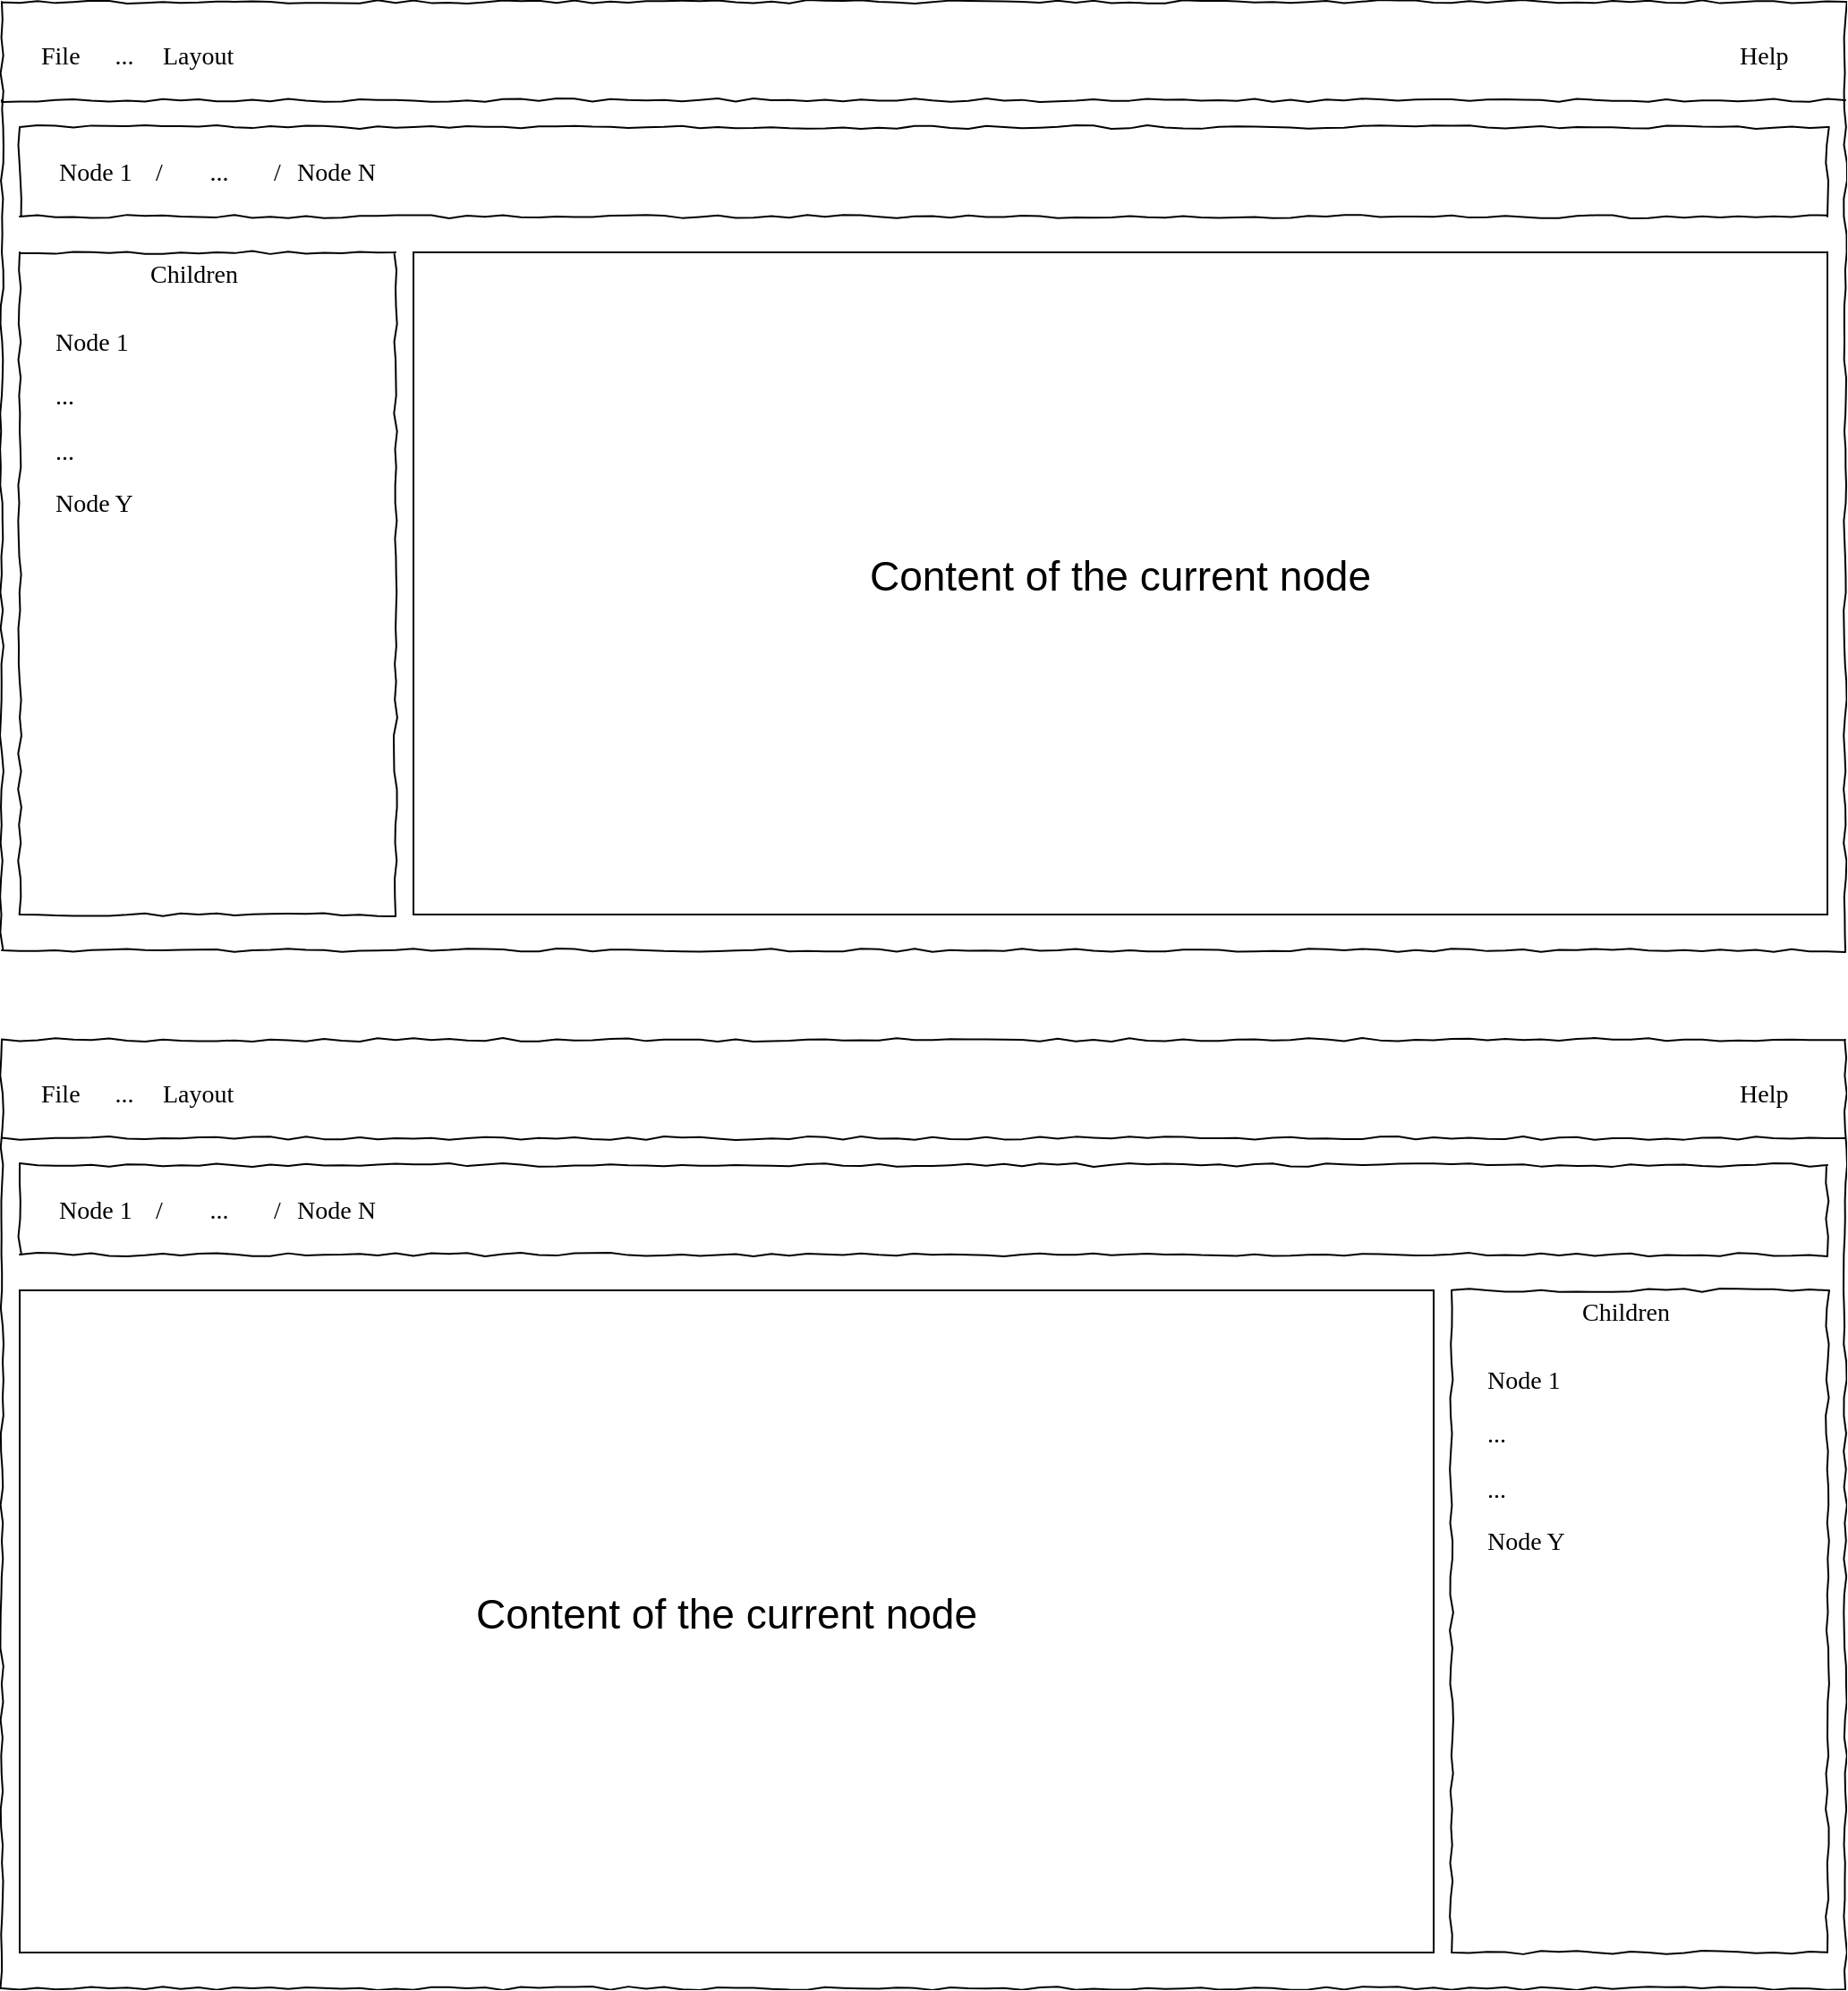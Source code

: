 <mxfile version="13.7.9" type="device"><diagram name="Page-1" id="03018318-947c-dd8e-b7a3-06fadd420f32"><mxGraphModel dx="1347" dy="822" grid="1" gridSize="10" guides="1" tooltips="1" connect="1" arrows="1" fold="1" page="1" pageScale="1" pageWidth="1100" pageHeight="850" background="#ffffff" math="0" shadow="0"><root><mxCell id="0"/><mxCell id="1" parent="0"/><mxCell id="677b7b8949515195-1" value="" style="whiteSpace=wrap;html=1;rounded=0;shadow=0;labelBackgroundColor=none;strokeColor=#000000;strokeWidth=1;fillColor=none;fontFamily=Verdana;fontSize=12;fontColor=#000000;align=center;comic=1;" parent="1" vertex="1"><mxGeometry x="120" y="90" width="1030" height="530" as="geometry"/></mxCell><mxCell id="677b7b8949515195-9" value="" style="line;strokeWidth=1;html=1;rounded=0;shadow=0;labelBackgroundColor=none;fillColor=none;fontFamily=Verdana;fontSize=14;fontColor=#000000;align=center;comic=1;" parent="1" vertex="1"><mxGeometry x="120" y="140" width="1030" height="10" as="geometry"/></mxCell><mxCell id="677b7b8949515195-10" value="" style="whiteSpace=wrap;html=1;rounded=0;shadow=0;labelBackgroundColor=none;strokeWidth=1;fillColor=none;fontFamily=Verdana;fontSize=12;align=center;comic=1;" parent="1" vertex="1"><mxGeometry x="130" y="160" width="1010" height="50" as="geometry"/></mxCell><mxCell id="677b7b8949515195-12" value="Node 1" style="text;html=1;points=[];align=left;verticalAlign=top;spacingTop=-4;fontSize=14;fontFamily=Verdana" parent="1" vertex="1"><mxGeometry x="150" y="175" width="50" height="20" as="geometry"/></mxCell><mxCell id="D74PviMFel91mhc65o81-4" value="/" style="text;html=1;points=[];align=left;verticalAlign=top;spacingTop=-4;fontSize=14;fontFamily=Verdana" parent="1" vertex="1"><mxGeometry x="204" y="175" width="15" height="20" as="geometry"/></mxCell><mxCell id="D74PviMFel91mhc65o81-19" value="" style="group" parent="1" vertex="1" connectable="0"><mxGeometry x="130" y="230" width="210" height="370" as="geometry"/></mxCell><mxCell id="677b7b8949515195-25" value="" style="whiteSpace=wrap;html=1;rounded=0;shadow=0;labelBackgroundColor=none;strokeWidth=1;fillColor=none;fontFamily=Verdana;fontSize=12;align=center;comic=1;" parent="D74PviMFel91mhc65o81-19" vertex="1"><mxGeometry width="210" height="370" as="geometry"/></mxCell><mxCell id="677b7b8949515195-42" value="Children" style="text;html=1;points=[];align=left;verticalAlign=top;spacingTop=-4;fontSize=14;fontFamily=Verdana" parent="D74PviMFel91mhc65o81-19" vertex="1"><mxGeometry x="70.761" y="1.897" width="68.478" height="17.371" as="geometry"/></mxCell><mxCell id="677b7b8949515195-44" value="Node 1" style="text;html=1;points=[];align=left;verticalAlign=top;spacingTop=-4;fontSize=14;fontFamily=Verdana" parent="D74PviMFel91mhc65o81-19" vertex="1"><mxGeometry x="18.261" y="39.953" width="155.217" height="17.371" as="geometry"/></mxCell><mxCell id="677b7b8949515195-45" value="..." style="text;html=1;points=[];align=left;verticalAlign=top;spacingTop=-4;fontSize=14;fontFamily=Verdana" parent="D74PviMFel91mhc65o81-19" vertex="1"><mxGeometry x="18.261" y="70.352" width="155.217" height="17.371" as="geometry"/></mxCell><mxCell id="677b7b8949515195-46" value="..." style="text;html=1;points=[];align=left;verticalAlign=top;spacingTop=-4;fontSize=14;fontFamily=Verdana" parent="D74PviMFel91mhc65o81-19" vertex="1"><mxGeometry x="18.261" y="100.751" width="155.217" height="17.371" as="geometry"/></mxCell><mxCell id="D74PviMFel91mhc65o81-36" value="Node Y" style="text;html=1;points=[];align=left;verticalAlign=top;spacingTop=-4;fontSize=14;fontFamily=Verdana" parent="D74PviMFel91mhc65o81-19" vertex="1"><mxGeometry x="18.261" y="130.001" width="155.217" height="17.371" as="geometry"/></mxCell><mxCell id="D74PviMFel91mhc65o81-31" value="..." style="text;html=1;points=[];align=center;verticalAlign=top;spacingTop=-4;fontSize=14;fontFamily=Verdana" parent="1" vertex="1"><mxGeometry x="216" y="175" width="50" height="20" as="geometry"/></mxCell><mxCell id="D74PviMFel91mhc65o81-32" value="/" style="text;html=1;points=[];align=left;verticalAlign=top;spacingTop=-4;fontSize=14;fontFamily=Verdana" parent="1" vertex="1"><mxGeometry x="270" y="175" width="15" height="20" as="geometry"/></mxCell><mxCell id="D74PviMFel91mhc65o81-33" value="Node N" style="text;html=1;points=[];align=left;verticalAlign=top;spacingTop=-4;fontSize=14;fontFamily=Verdana;fontStyle=0" parent="1" vertex="1"><mxGeometry x="283" y="175" width="50" height="20" as="geometry"/></mxCell><mxCell id="D74PviMFel91mhc65o81-37" value="" style="whiteSpace=wrap;html=1;rounded=0;shadow=0;labelBackgroundColor=none;strokeColor=#000000;strokeWidth=1;fillColor=none;fontFamily=Verdana;fontSize=12;fontColor=#000000;align=center;comic=1;" parent="1" vertex="1"><mxGeometry x="120" y="670" width="1030" height="530" as="geometry"/></mxCell><mxCell id="D74PviMFel91mhc65o81-41" value="" style="line;strokeWidth=1;html=1;rounded=0;shadow=0;labelBackgroundColor=none;fillColor=none;fontFamily=Verdana;fontSize=14;fontColor=#000000;align=center;comic=1;" parent="1" vertex="1"><mxGeometry x="120" y="720" width="1030" height="10" as="geometry"/></mxCell><mxCell id="D74PviMFel91mhc65o81-42" value="" style="whiteSpace=wrap;html=1;rounded=0;shadow=0;labelBackgroundColor=none;strokeWidth=1;fillColor=none;fontFamily=Verdana;fontSize=12;align=center;comic=1;" parent="1" vertex="1"><mxGeometry x="130" y="740" width="1010" height="50" as="geometry"/></mxCell><mxCell id="D74PviMFel91mhc65o81-43" value="Node 1" style="text;html=1;points=[];align=left;verticalAlign=top;spacingTop=-4;fontSize=14;fontFamily=Verdana" parent="1" vertex="1"><mxGeometry x="150" y="755" width="50" height="20" as="geometry"/></mxCell><mxCell id="D74PviMFel91mhc65o81-44" value="/" style="text;html=1;points=[];align=left;verticalAlign=top;spacingTop=-4;fontSize=14;fontFamily=Verdana" parent="1" vertex="1"><mxGeometry x="204" y="755" width="15" height="20" as="geometry"/></mxCell><mxCell id="D74PviMFel91mhc65o81-60" value="..." style="text;html=1;points=[];align=center;verticalAlign=top;spacingTop=-4;fontSize=14;fontFamily=Verdana" parent="1" vertex="1"><mxGeometry x="216" y="755" width="50" height="20" as="geometry"/></mxCell><mxCell id="D74PviMFel91mhc65o81-61" value="/" style="text;html=1;points=[];align=left;verticalAlign=top;spacingTop=-4;fontSize=14;fontFamily=Verdana" parent="1" vertex="1"><mxGeometry x="270" y="755" width="15" height="20" as="geometry"/></mxCell><mxCell id="D74PviMFel91mhc65o81-62" value="Node N" style="text;html=1;points=[];align=left;verticalAlign=top;spacingTop=-4;fontSize=14;fontFamily=Verdana;fontStyle=0" parent="1" vertex="1"><mxGeometry x="283" y="755" width="50" height="20" as="geometry"/></mxCell><mxCell id="D74PviMFel91mhc65o81-92" value="&lt;font style=&quot;font-size: 23px&quot;&gt;&lt;br&gt;&lt;br&gt;&lt;br&gt;&lt;br&gt;&lt;br&gt;&lt;br&gt;Сontent of the current node&lt;/font&gt;" style="text;spacingTop=-5;whiteSpace=wrap;html=1;align=center;fontSize=12;fontFamily=Helvetica;fillColor=none;strokeColor=#000000;" parent="1" vertex="1"><mxGeometry x="350" y="230" width="790" height="370" as="geometry"/></mxCell><mxCell id="D74PviMFel91mhc65o81-50" value="" style="group" parent="1" vertex="1" connectable="0"><mxGeometry x="930" y="810" width="210" height="370" as="geometry"/></mxCell><mxCell id="D74PviMFel91mhc65o81-51" value="" style="whiteSpace=wrap;html=1;rounded=0;shadow=0;labelBackgroundColor=none;strokeWidth=1;fillColor=none;fontFamily=Verdana;fontSize=12;align=center;comic=1;" parent="D74PviMFel91mhc65o81-50" vertex="1"><mxGeometry width="210" height="370" as="geometry"/></mxCell><mxCell id="D74PviMFel91mhc65o81-52" value="Children" style="text;html=1;points=[];align=left;verticalAlign=top;spacingTop=-4;fontSize=14;fontFamily=Verdana" parent="D74PviMFel91mhc65o81-50" vertex="1"><mxGeometry x="70.761" y="1.897" width="68.478" height="17.371" as="geometry"/></mxCell><mxCell id="D74PviMFel91mhc65o81-53" value="Node 1" style="text;html=1;points=[];align=left;verticalAlign=top;spacingTop=-4;fontSize=14;fontFamily=Verdana" parent="D74PviMFel91mhc65o81-50" vertex="1"><mxGeometry x="18.261" y="39.953" width="155.217" height="17.371" as="geometry"/></mxCell><mxCell id="D74PviMFel91mhc65o81-54" value="..." style="text;html=1;points=[];align=left;verticalAlign=top;spacingTop=-4;fontSize=14;fontFamily=Verdana" parent="D74PviMFel91mhc65o81-50" vertex="1"><mxGeometry x="18.261" y="70.352" width="155.217" height="17.371" as="geometry"/></mxCell><mxCell id="D74PviMFel91mhc65o81-55" value="..." style="text;html=1;points=[];align=left;verticalAlign=top;spacingTop=-4;fontSize=14;fontFamily=Verdana" parent="D74PviMFel91mhc65o81-50" vertex="1"><mxGeometry x="18.261" y="100.751" width="155.217" height="17.371" as="geometry"/></mxCell><mxCell id="D74PviMFel91mhc65o81-56" value="Node Y" style="text;html=1;points=[];align=left;verticalAlign=top;spacingTop=-4;fontSize=14;fontFamily=Verdana" parent="D74PviMFel91mhc65o81-50" vertex="1"><mxGeometry x="18.261" y="130.001" width="155.217" height="17.371" as="geometry"/></mxCell><mxCell id="D74PviMFel91mhc65o81-93" value="&lt;font style=&quot;font-size: 23px&quot;&gt;&lt;br&gt;&lt;br&gt;&lt;br&gt;&lt;br&gt;&lt;br&gt;&lt;br&gt;Сontent of the current node&lt;/font&gt;" style="text;spacingTop=-5;whiteSpace=wrap;html=1;align=center;fontSize=12;fontFamily=Helvetica;fillColor=none;strokeColor=#000000;" parent="1" vertex="1"><mxGeometry x="130" y="810" width="790" height="370" as="geometry"/></mxCell><mxCell id="AdpnF9pgKB0sjMahMV1F-11" value="" style="group" vertex="1" connectable="0" parent="1"><mxGeometry x="140" y="110" width="989" height="20" as="geometry"/></mxCell><mxCell id="AdpnF9pgKB0sjMahMV1F-6" value="" style="group" vertex="1" connectable="0" parent="AdpnF9pgKB0sjMahMV1F-11"><mxGeometry width="186" height="20" as="geometry"/></mxCell><mxCell id="AdpnF9pgKB0sjMahMV1F-7" value="File" style="text;html=1;points=[];align=left;verticalAlign=top;spacingTop=-4;fontSize=14;fontFamily=Verdana" vertex="1" parent="AdpnF9pgKB0sjMahMV1F-6"><mxGeometry width="30" height="20" as="geometry"/></mxCell><mxCell id="AdpnF9pgKB0sjMahMV1F-8" value="..." style="text;html=1;points=[];align=center;verticalAlign=top;spacingTop=-4;fontSize=14;fontFamily=Verdana" vertex="1" parent="AdpnF9pgKB0sjMahMV1F-6"><mxGeometry x="34" width="28" height="20" as="geometry"/></mxCell><mxCell id="AdpnF9pgKB0sjMahMV1F-9" value="Layout" style="text;html=1;points=[];align=left;verticalAlign=top;spacingTop=-4;fontSize=14;fontFamily=Verdana" vertex="1" parent="AdpnF9pgKB0sjMahMV1F-6"><mxGeometry x="68" width="60" height="20" as="geometry"/></mxCell><mxCell id="AdpnF9pgKB0sjMahMV1F-10" value="Help" style="text;html=1;points=[];align=left;verticalAlign=top;spacingTop=-4;fontSize=14;fontFamily=Verdana" vertex="1" parent="AdpnF9pgKB0sjMahMV1F-11"><mxGeometry x="949" width="40" height="20" as="geometry"/></mxCell><mxCell id="AdpnF9pgKB0sjMahMV1F-12" value="" style="group" vertex="1" connectable="0" parent="1"><mxGeometry x="140" y="690" width="989" height="20" as="geometry"/></mxCell><mxCell id="AdpnF9pgKB0sjMahMV1F-13" value="" style="group" vertex="1" connectable="0" parent="AdpnF9pgKB0sjMahMV1F-12"><mxGeometry width="186" height="20" as="geometry"/></mxCell><mxCell id="AdpnF9pgKB0sjMahMV1F-14" value="File" style="text;html=1;points=[];align=left;verticalAlign=top;spacingTop=-4;fontSize=14;fontFamily=Verdana" vertex="1" parent="AdpnF9pgKB0sjMahMV1F-13"><mxGeometry width="30" height="20" as="geometry"/></mxCell><mxCell id="AdpnF9pgKB0sjMahMV1F-15" value="..." style="text;html=1;points=[];align=center;verticalAlign=top;spacingTop=-4;fontSize=14;fontFamily=Verdana" vertex="1" parent="AdpnF9pgKB0sjMahMV1F-13"><mxGeometry x="34" width="28" height="20" as="geometry"/></mxCell><mxCell id="AdpnF9pgKB0sjMahMV1F-16" value="Layout" style="text;html=1;points=[];align=left;verticalAlign=top;spacingTop=-4;fontSize=14;fontFamily=Verdana" vertex="1" parent="AdpnF9pgKB0sjMahMV1F-13"><mxGeometry x="68" width="60" height="20" as="geometry"/></mxCell><mxCell id="AdpnF9pgKB0sjMahMV1F-17" value="Help" style="text;html=1;points=[];align=left;verticalAlign=top;spacingTop=-4;fontSize=14;fontFamily=Verdana" vertex="1" parent="AdpnF9pgKB0sjMahMV1F-12"><mxGeometry x="949" width="40" height="20" as="geometry"/></mxCell></root></mxGraphModel></diagram></mxfile>